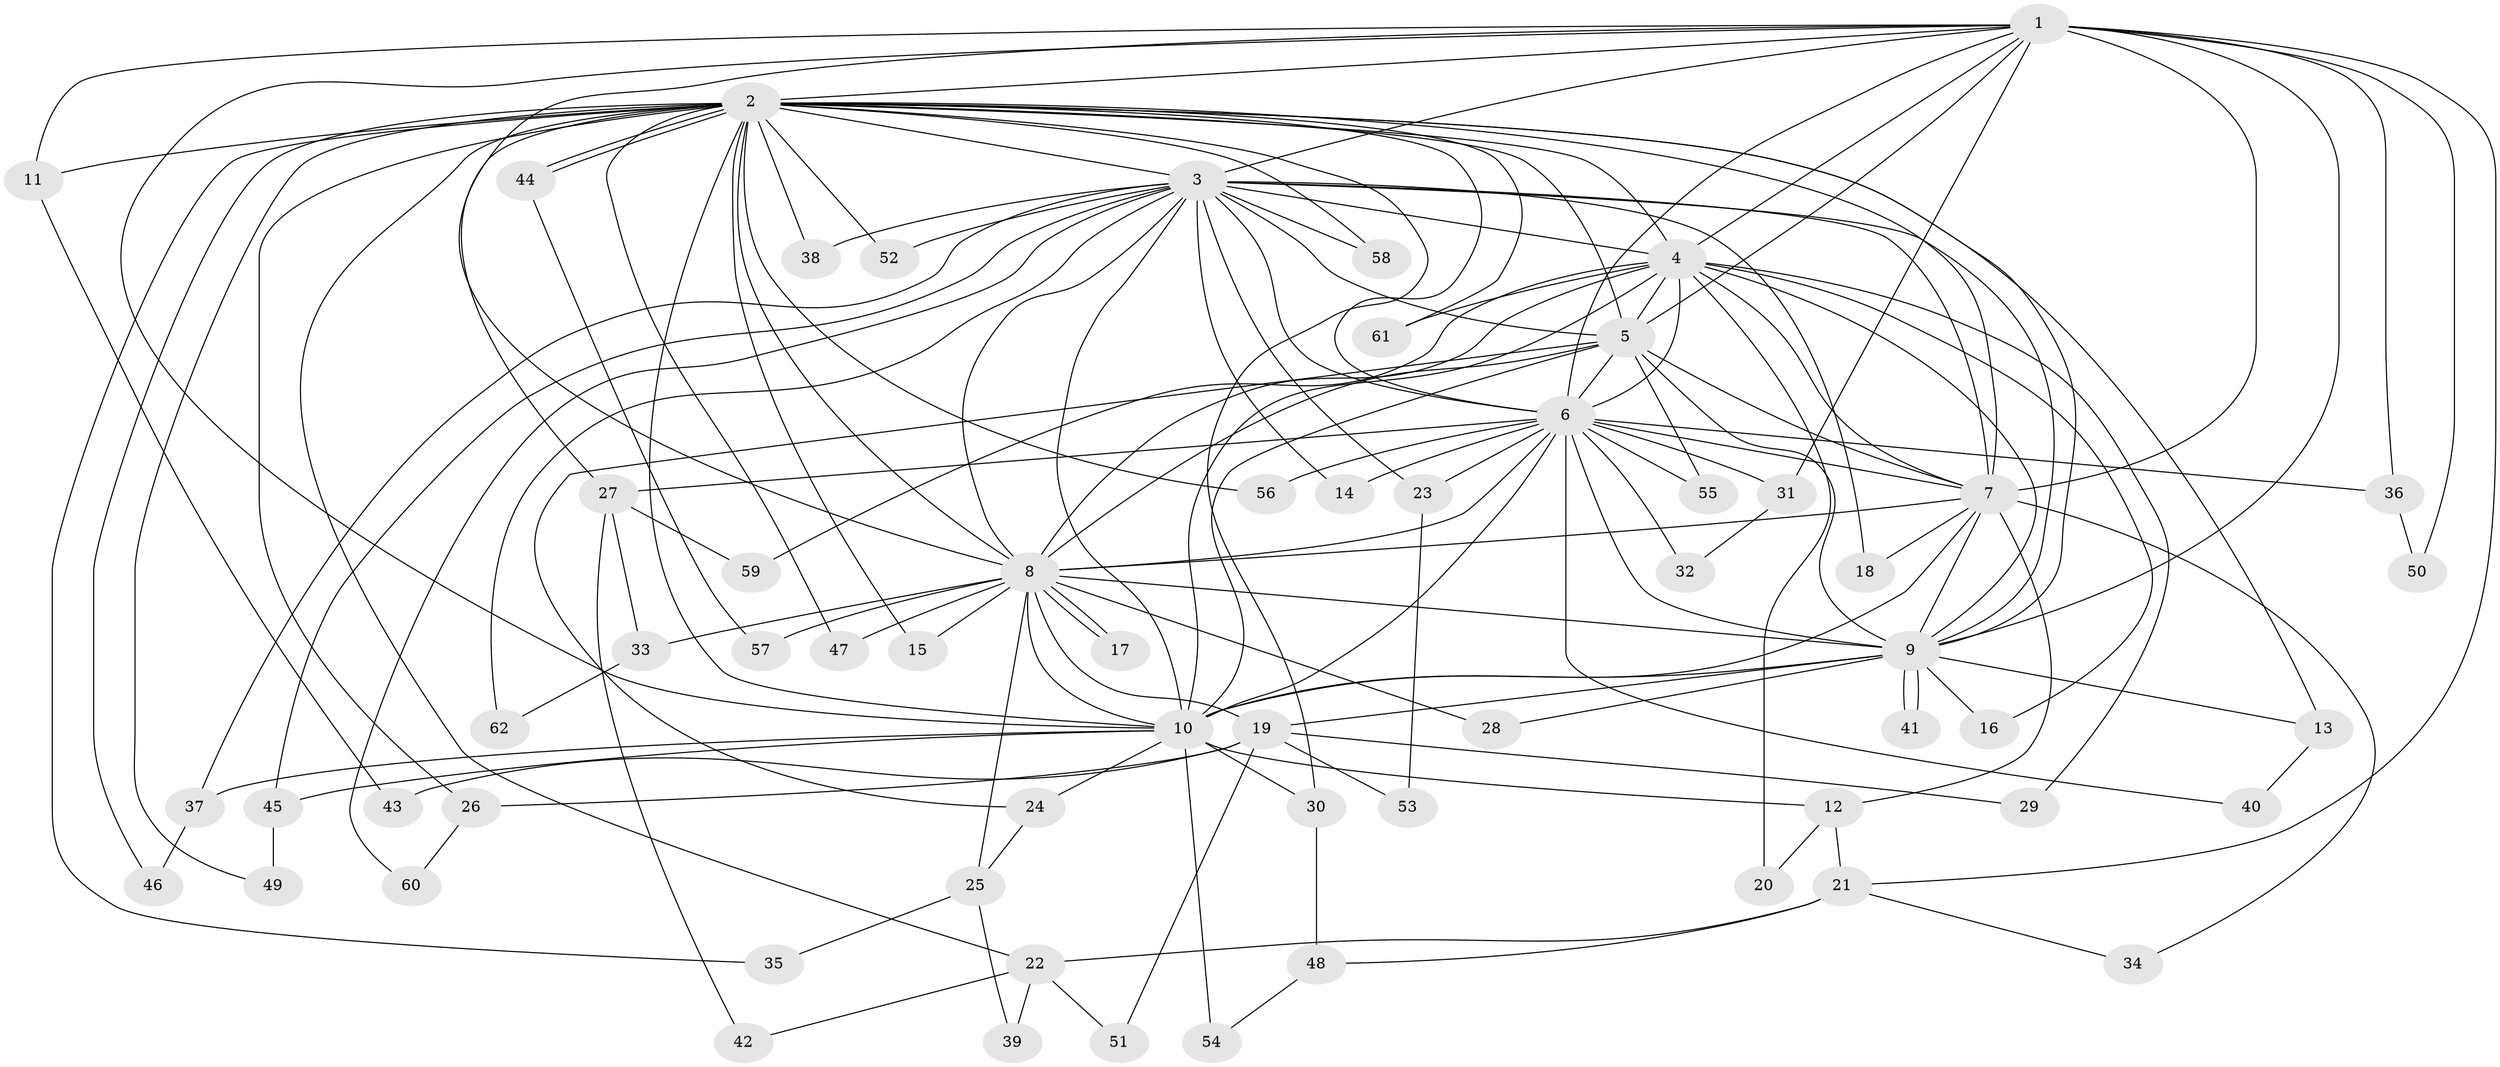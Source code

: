 // Generated by graph-tools (version 1.1) at 2025/46/03/09/25 04:46:32]
// undirected, 62 vertices, 149 edges
graph export_dot {
graph [start="1"]
  node [color=gray90,style=filled];
  1;
  2;
  3;
  4;
  5;
  6;
  7;
  8;
  9;
  10;
  11;
  12;
  13;
  14;
  15;
  16;
  17;
  18;
  19;
  20;
  21;
  22;
  23;
  24;
  25;
  26;
  27;
  28;
  29;
  30;
  31;
  32;
  33;
  34;
  35;
  36;
  37;
  38;
  39;
  40;
  41;
  42;
  43;
  44;
  45;
  46;
  47;
  48;
  49;
  50;
  51;
  52;
  53;
  54;
  55;
  56;
  57;
  58;
  59;
  60;
  61;
  62;
  1 -- 2;
  1 -- 3;
  1 -- 4;
  1 -- 5;
  1 -- 6;
  1 -- 7;
  1 -- 8;
  1 -- 9;
  1 -- 10;
  1 -- 11;
  1 -- 21;
  1 -- 31;
  1 -- 36;
  1 -- 50;
  2 -- 3;
  2 -- 4;
  2 -- 5;
  2 -- 6;
  2 -- 7;
  2 -- 8;
  2 -- 9;
  2 -- 10;
  2 -- 11;
  2 -- 13;
  2 -- 15;
  2 -- 22;
  2 -- 26;
  2 -- 27;
  2 -- 30;
  2 -- 35;
  2 -- 38;
  2 -- 44;
  2 -- 44;
  2 -- 46;
  2 -- 47;
  2 -- 49;
  2 -- 52;
  2 -- 56;
  2 -- 58;
  2 -- 61;
  3 -- 4;
  3 -- 5;
  3 -- 6;
  3 -- 7;
  3 -- 8;
  3 -- 9;
  3 -- 10;
  3 -- 14;
  3 -- 18;
  3 -- 23;
  3 -- 37;
  3 -- 38;
  3 -- 45;
  3 -- 52;
  3 -- 58;
  3 -- 60;
  3 -- 62;
  4 -- 5;
  4 -- 6;
  4 -- 7;
  4 -- 8;
  4 -- 9;
  4 -- 10;
  4 -- 16;
  4 -- 20;
  4 -- 29;
  4 -- 59;
  4 -- 61;
  5 -- 6;
  5 -- 7;
  5 -- 8;
  5 -- 9;
  5 -- 10;
  5 -- 24;
  5 -- 55;
  6 -- 7;
  6 -- 8;
  6 -- 9;
  6 -- 10;
  6 -- 14;
  6 -- 23;
  6 -- 27;
  6 -- 31;
  6 -- 32;
  6 -- 36;
  6 -- 40;
  6 -- 55;
  6 -- 56;
  7 -- 8;
  7 -- 9;
  7 -- 10;
  7 -- 12;
  7 -- 18;
  7 -- 34;
  8 -- 9;
  8 -- 10;
  8 -- 15;
  8 -- 17;
  8 -- 17;
  8 -- 19;
  8 -- 25;
  8 -- 28;
  8 -- 33;
  8 -- 47;
  8 -- 57;
  9 -- 10;
  9 -- 13;
  9 -- 16;
  9 -- 19;
  9 -- 28;
  9 -- 41;
  9 -- 41;
  10 -- 12;
  10 -- 24;
  10 -- 30;
  10 -- 37;
  10 -- 45;
  10 -- 54;
  11 -- 43;
  12 -- 20;
  12 -- 21;
  13 -- 40;
  19 -- 26;
  19 -- 29;
  19 -- 43;
  19 -- 51;
  19 -- 53;
  21 -- 22;
  21 -- 34;
  21 -- 48;
  22 -- 39;
  22 -- 42;
  22 -- 51;
  23 -- 53;
  24 -- 25;
  25 -- 35;
  25 -- 39;
  26 -- 60;
  27 -- 33;
  27 -- 42;
  27 -- 59;
  30 -- 48;
  31 -- 32;
  33 -- 62;
  36 -- 50;
  37 -- 46;
  44 -- 57;
  45 -- 49;
  48 -- 54;
}
